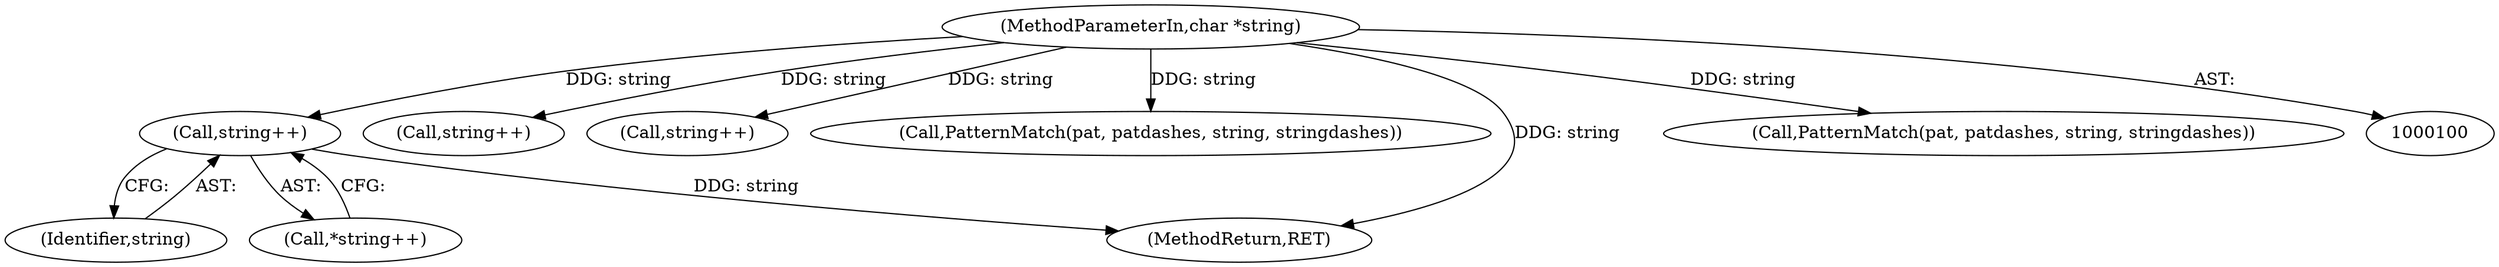 digraph "0_libxfont_d1e670a4a8704b8708e493ab6155589bcd570608@pointer" {
"1000213" [label="(Call,string++)"];
"1000103" [label="(MethodParameterIn,char *string)"];
"1000213" [label="(Call,string++)"];
"1000147" [label="(Call,string++)"];
"1000180" [label="(Call,string++)"];
"1000214" [label="(Identifier,string)"];
"1000212" [label="(Call,*string++)"];
"1000103" [label="(MethodParameterIn,char *string)"];
"1000158" [label="(Call,PatternMatch(pat, patdashes, string, stringdashes))"];
"1000242" [label="(MethodReturn,RET)"];
"1000202" [label="(Call,PatternMatch(pat, patdashes, string, stringdashes))"];
"1000213" -> "1000212"  [label="AST: "];
"1000213" -> "1000214"  [label="CFG: "];
"1000214" -> "1000213"  [label="AST: "];
"1000212" -> "1000213"  [label="CFG: "];
"1000213" -> "1000242"  [label="DDG: string"];
"1000103" -> "1000213"  [label="DDG: string"];
"1000103" -> "1000100"  [label="AST: "];
"1000103" -> "1000242"  [label="DDG: string"];
"1000103" -> "1000147"  [label="DDG: string"];
"1000103" -> "1000158"  [label="DDG: string"];
"1000103" -> "1000180"  [label="DDG: string"];
"1000103" -> "1000202"  [label="DDG: string"];
}
